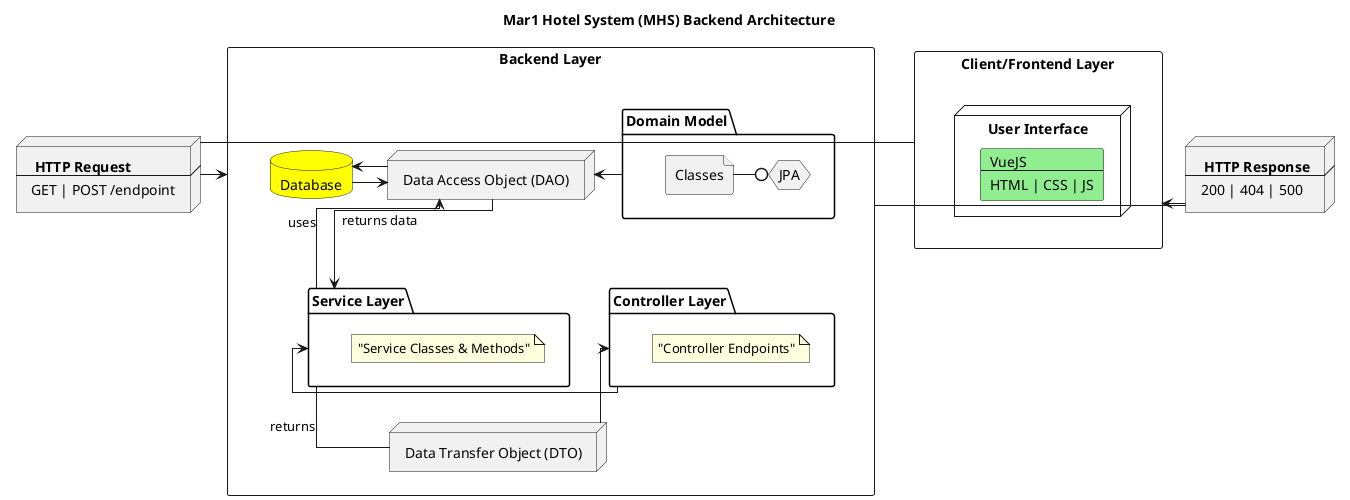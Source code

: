 @startuml BackendArchitecture
title "Mar1 Hotel System (MHS) Backend Architecture"
' Using PlantUML Deployment Diagram
rectangle Backend as "Backend Layer" {

    database DB as "Database" #Yellow {
    }

    node DAO as "Data Access Object (DAO)"

    package DM as "Domain Model" {
        file DM_C as "Classes"
        hexagon DM_JPA as "JPA"
        DM_C -0 DM_JPA
    }

    package Service as "Service Layer" {
        note as SN
        "Service Classes & Methods"
        end note
    }

    package Controller as "Controller Layer" {
        note as CN
        "Controller Endpoints"
        end note
    }
    node DTO as "Data Transfer Object (DTO)"
    
    ' Relationships
    DAO -left-> DB 
    DB -right-> DAO

    DM -left-> DAO 

    Service -up-> DAO : "uses"
    DAO -down-> Service : "returns data"

    Controller -> Service
    Service -- DTO : "returns"
    DTO --> Controller
}

rectangle Frontend as "Client/Frontend Layer" {
    node UI as "User Interface" {
        card VueJS #LightGreen [
            VueJS
            ---
            HTML | CSS | JS
        ]
    }
}

node HTTPRequest [
    <b> HTTP Request
    ---
    GET | POST /endpoint
]

node HTTPResponse [
    <b> HTTP Response
    ---
    200 | 404 | 500
]
Frontend -left- HTTPRequest
HTTPRequest -left-> Backend
Backend -right- HTTPResponse
HTTPResponse -right-> Frontend
 
skinparam Linetype ortho

@enduml